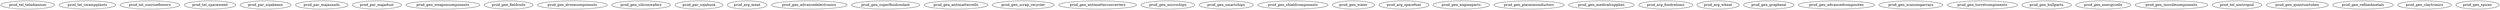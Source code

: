 digraph G {
0[label=prod_tel_teladianium];
1[label=prod_tel_swampplants];
2[label=prod_tel_sunriseflowers];
3[label=prod_tel_spaceweed];
4[label=prod_par_sojabeans];
5[label=prod_par_majasnails];
6[label=prod_par_majadust];
7[label=prod_gen_weaponcomponents];
8[label=prod_gen_fieldcoils];
9[label=prod_gen_dronecomponents];
10[label=prod_gen_siliconwafers];
11[label=prod_par_sojahusk];
12[label=prod_arg_meat];
13[label=prod_gen_advancedelectronics];
14[label=prod_gen_superfluidcoolant];
15[label=prod_gen_antimattercells];
16[label=prod_gen_scrap_recycler];
17[label=prod_gen_antimatterconverters];
18[label=prod_gen_microchips];
19[label=prod_gen_smartchips];
20[label=prod_gen_shieldcomponents];
21[label=prod_gen_water];
22[label=prod_arg_spacefuel];
23[label=prod_gen_engineparts];
24[label=prod_gen_plasmaconductors];
25[label=prod_gen_medicalsupplies];
26[label=prod_arg_foodrations];
27[label=prod_arg_wheat];
28[label=prod_gen_graphene];
29[label=prod_gen_advancedcomposites];
30[label=prod_gen_scanningarrays];
31[label=prod_gen_turretcomponents];
32[label=prod_gen_hullparts];
33[label=prod_gen_energycells];
34[label=prod_gen_missilecomponents];
35[label=prod_tel_nostropoil];
36[label=prod_gen_quantumtubes];
37[label=prod_gen_refinedmetals];
38[label=prod_gen_claytronics];
39[label=prod_gen_spices];
}
